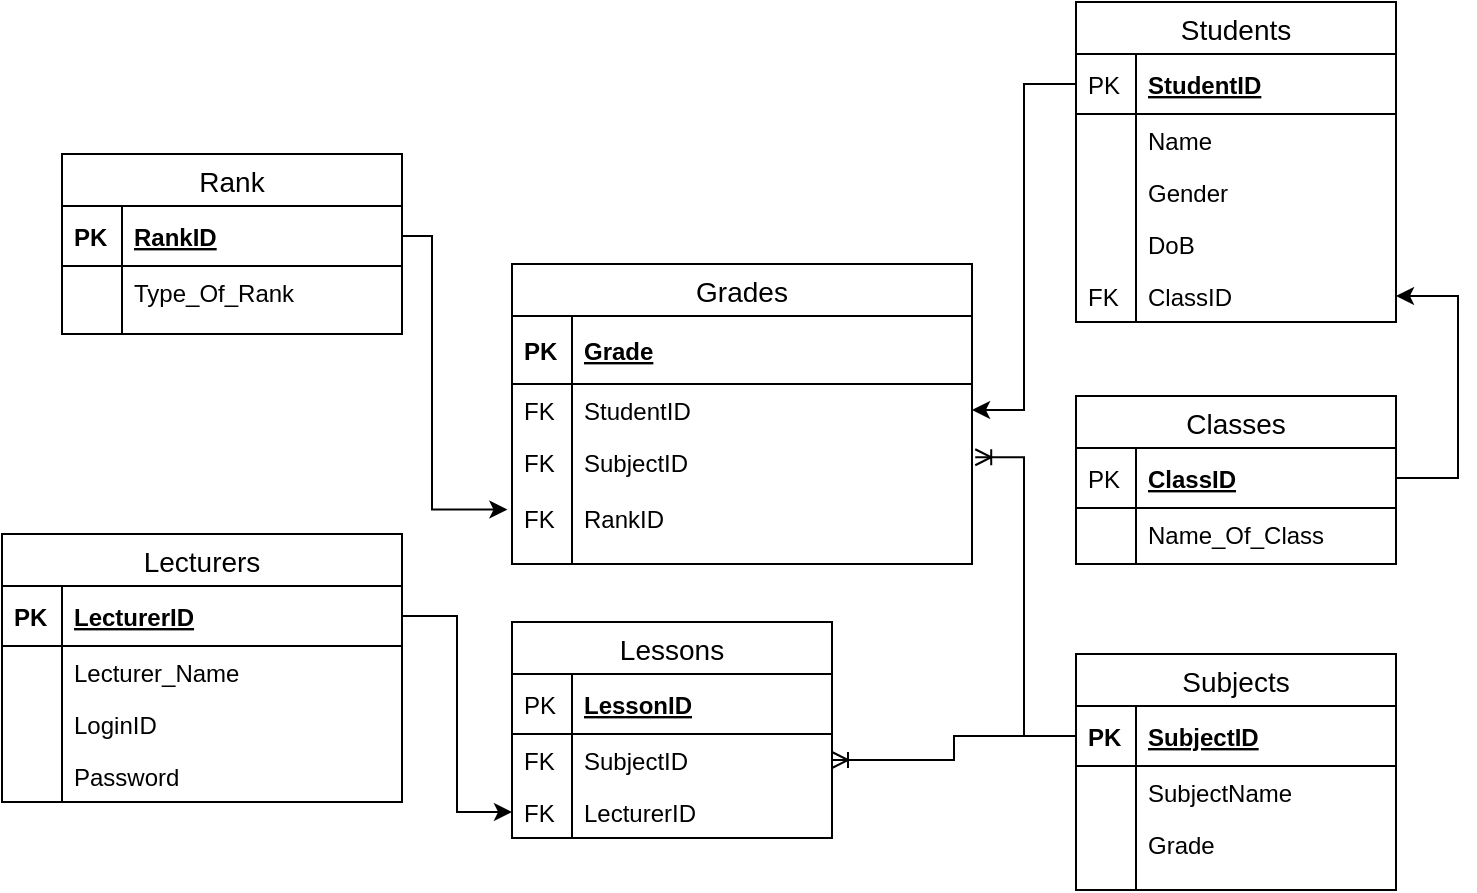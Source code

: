 <mxfile version="13.1.12" type="github"><diagram id="14yVZ4Kn2ZHWJgmBE5YU" name="Page-1"><mxGraphModel dx="778" dy="483" grid="0" gridSize="10" guides="1" tooltips="1" connect="1" arrows="1" fold="1" page="1" pageScale="1" pageWidth="827" pageHeight="1169" math="0" shadow="0"><root><mxCell id="0"/><mxCell id="1" parent="0"/><mxCell id="I7qo2HFaRzFIISWafR0a-22" value="Grades" style="swimlane;fontStyle=0;childLayout=stackLayout;horizontal=1;startSize=26;horizontalStack=0;resizeParent=1;resizeParentMax=0;resizeLast=0;collapsible=1;marginBottom=0;align=center;fontSize=14;" vertex="1" parent="1"><mxGeometry x="280" y="215" width="230" height="150" as="geometry"/></mxCell><mxCell id="I7qo2HFaRzFIISWafR0a-23" value="Grade" style="shape=partialRectangle;top=0;left=0;right=0;bottom=1;align=left;verticalAlign=middle;fillColor=none;spacingLeft=34;spacingRight=4;overflow=hidden;rotatable=0;points=[[0,0.5],[1,0.5]];portConstraint=eastwest;dropTarget=0;fontStyle=5;fontSize=12;" vertex="1" parent="I7qo2HFaRzFIISWafR0a-22"><mxGeometry y="26" width="230" height="34" as="geometry"/></mxCell><mxCell id="I7qo2HFaRzFIISWafR0a-24" value="PK" style="shape=partialRectangle;top=0;left=0;bottom=0;fillColor=none;align=left;verticalAlign=middle;spacingLeft=4;spacingRight=4;overflow=hidden;rotatable=0;points=[];portConstraint=eastwest;part=1;fontSize=12;fontStyle=1" vertex="1" connectable="0" parent="I7qo2HFaRzFIISWafR0a-23"><mxGeometry width="30" height="34" as="geometry"/></mxCell><mxCell id="I7qo2HFaRzFIISWafR0a-27" value="StudentID" style="shape=partialRectangle;top=0;left=0;right=0;bottom=0;align=left;verticalAlign=top;fillColor=none;spacingLeft=34;spacingRight=4;overflow=hidden;rotatable=0;points=[[0,0.5],[1,0.5]];portConstraint=eastwest;dropTarget=0;fontSize=12;" vertex="1" parent="I7qo2HFaRzFIISWafR0a-22"><mxGeometry y="60" width="230" height="26" as="geometry"/></mxCell><mxCell id="I7qo2HFaRzFIISWafR0a-28" value="FK" style="shape=partialRectangle;top=0;left=0;bottom=0;fillColor=none;align=left;verticalAlign=top;spacingLeft=4;spacingRight=4;overflow=hidden;rotatable=0;points=[];portConstraint=eastwest;part=1;fontSize=12;" vertex="1" connectable="0" parent="I7qo2HFaRzFIISWafR0a-27"><mxGeometry width="30" height="26" as="geometry"/></mxCell><mxCell id="I7qo2HFaRzFIISWafR0a-31" value="SubjectID&#10;&#10;RankID&#10;&#10;" style="shape=partialRectangle;top=0;left=0;right=0;bottom=0;align=left;verticalAlign=top;fillColor=none;spacingLeft=34;spacingRight=4;overflow=hidden;rotatable=0;points=[[0,0.5],[1,0.5]];portConstraint=eastwest;dropTarget=0;fontSize=12;" vertex="1" parent="I7qo2HFaRzFIISWafR0a-22"><mxGeometry y="86" width="230" height="64" as="geometry"/></mxCell><mxCell id="I7qo2HFaRzFIISWafR0a-32" value="FK&#10;&#10;FK&#10;&#10;&#10;" style="shape=partialRectangle;top=0;left=0;bottom=0;fillColor=none;align=left;verticalAlign=top;spacingLeft=4;spacingRight=4;overflow=hidden;rotatable=0;points=[];portConstraint=eastwest;part=1;fontSize=12;" vertex="1" connectable="0" parent="I7qo2HFaRzFIISWafR0a-31"><mxGeometry width="30" height="64" as="geometry"/></mxCell><mxCell id="I7qo2HFaRzFIISWafR0a-94" style="edgeStyle=orthogonalEdgeStyle;rounded=0;orthogonalLoop=1;jettySize=auto;html=1;entryX=-0.01;entryY=0.575;entryDx=0;entryDy=0;entryPerimeter=0;exitX=1;exitY=0.5;exitDx=0;exitDy=0;endArrow=classic;endFill=1;" edge="1" parent="1" source="I7qo2HFaRzFIISWafR0a-46" target="I7qo2HFaRzFIISWafR0a-31"><mxGeometry relative="1" as="geometry"><Array as="points"><mxPoint x="240" y="201"/><mxPoint x="240" y="338"/></Array></mxGeometry></mxCell><mxCell id="I7qo2HFaRzFIISWafR0a-97" style="edgeStyle=orthogonalEdgeStyle;rounded=0;orthogonalLoop=1;jettySize=auto;html=1;exitX=1;exitY=0.5;exitDx=0;exitDy=0;entryX=1;entryY=0.5;entryDx=0;entryDy=0;" edge="1" parent="1" source="I7qo2HFaRzFIISWafR0a-68" target="I7qo2HFaRzFIISWafR0a-110"><mxGeometry relative="1" as="geometry"><Array as="points"><mxPoint x="753" y="322"/><mxPoint x="753" y="231"/></Array></mxGeometry></mxCell><mxCell id="I7qo2HFaRzFIISWafR0a-99" style="edgeStyle=orthogonalEdgeStyle;rounded=0;orthogonalLoop=1;jettySize=auto;html=1;entryX=1.007;entryY=0.166;entryDx=0;entryDy=0;entryPerimeter=0;endArrow=ERoneToMany;endFill=0;" edge="1" parent="1" source="I7qo2HFaRzFIISWafR0a-57" target="I7qo2HFaRzFIISWafR0a-31"><mxGeometry relative="1" as="geometry"/></mxCell><mxCell id="I7qo2HFaRzFIISWafR0a-56" value="Subjects" style="swimlane;fontStyle=0;childLayout=stackLayout;horizontal=1;startSize=26;horizontalStack=0;resizeParent=1;resizeParentMax=0;resizeLast=0;collapsible=1;marginBottom=0;align=center;fontSize=14;" vertex="1" parent="1"><mxGeometry x="562" y="410" width="160" height="118" as="geometry"/></mxCell><mxCell id="I7qo2HFaRzFIISWafR0a-57" value="SubjectID" style="shape=partialRectangle;top=0;left=0;right=0;bottom=1;align=left;verticalAlign=middle;fillColor=none;spacingLeft=34;spacingRight=4;overflow=hidden;rotatable=0;points=[[0,0.5],[1,0.5]];portConstraint=eastwest;dropTarget=0;fontStyle=5;fontSize=12;" vertex="1" parent="I7qo2HFaRzFIISWafR0a-56"><mxGeometry y="26" width="160" height="30" as="geometry"/></mxCell><mxCell id="I7qo2HFaRzFIISWafR0a-58" value="PK" style="shape=partialRectangle;top=0;left=0;bottom=0;fillColor=none;align=left;verticalAlign=middle;spacingLeft=4;spacingRight=4;overflow=hidden;rotatable=0;points=[];portConstraint=eastwest;part=1;fontSize=12;fontStyle=1" vertex="1" connectable="0" parent="I7qo2HFaRzFIISWafR0a-57"><mxGeometry width="30" height="30" as="geometry"/></mxCell><mxCell id="I7qo2HFaRzFIISWafR0a-61" value="SubjectName" style="shape=partialRectangle;top=0;left=0;right=0;bottom=0;align=left;verticalAlign=top;fillColor=none;spacingLeft=34;spacingRight=4;overflow=hidden;rotatable=0;points=[[0,0.5],[1,0.5]];portConstraint=eastwest;dropTarget=0;fontSize=12;" vertex="1" parent="I7qo2HFaRzFIISWafR0a-56"><mxGeometry y="56" width="160" height="26" as="geometry"/></mxCell><mxCell id="I7qo2HFaRzFIISWafR0a-62" value="" style="shape=partialRectangle;top=0;left=0;bottom=0;fillColor=none;align=left;verticalAlign=top;spacingLeft=4;spacingRight=4;overflow=hidden;rotatable=0;points=[];portConstraint=eastwest;part=1;fontSize=12;" vertex="1" connectable="0" parent="I7qo2HFaRzFIISWafR0a-61"><mxGeometry width="30" height="26" as="geometry"/></mxCell><mxCell id="I7qo2HFaRzFIISWafR0a-63" value="Grade" style="shape=partialRectangle;top=0;left=0;right=0;bottom=0;align=left;verticalAlign=top;fillColor=none;spacingLeft=34;spacingRight=4;overflow=hidden;rotatable=0;points=[[0,0.5],[1,0.5]];portConstraint=eastwest;dropTarget=0;fontSize=12;" vertex="1" parent="I7qo2HFaRzFIISWafR0a-56"><mxGeometry y="82" width="160" height="26" as="geometry"/></mxCell><mxCell id="I7qo2HFaRzFIISWafR0a-64" value="" style="shape=partialRectangle;top=0;left=0;bottom=0;fillColor=none;align=left;verticalAlign=top;spacingLeft=4;spacingRight=4;overflow=hidden;rotatable=0;points=[];portConstraint=eastwest;part=1;fontSize=12;" vertex="1" connectable="0" parent="I7qo2HFaRzFIISWafR0a-63"><mxGeometry width="30" height="26" as="geometry"/></mxCell><mxCell id="I7qo2HFaRzFIISWafR0a-65" value="" style="shape=partialRectangle;top=0;left=0;right=0;bottom=0;align=left;verticalAlign=top;fillColor=none;spacingLeft=34;spacingRight=4;overflow=hidden;rotatable=0;points=[[0,0.5],[1,0.5]];portConstraint=eastwest;dropTarget=0;fontSize=12;" vertex="1" parent="I7qo2HFaRzFIISWafR0a-56"><mxGeometry y="108" width="160" height="10" as="geometry"/></mxCell><mxCell id="I7qo2HFaRzFIISWafR0a-66" value="" style="shape=partialRectangle;top=0;left=0;bottom=0;fillColor=none;align=left;verticalAlign=top;spacingLeft=4;spacingRight=4;overflow=hidden;rotatable=0;points=[];portConstraint=eastwest;part=1;fontSize=12;" vertex="1" connectable="0" parent="I7qo2HFaRzFIISWafR0a-65"><mxGeometry width="30" height="10" as="geometry"/></mxCell><mxCell id="I7qo2HFaRzFIISWafR0a-67" value="Classes" style="swimlane;fontStyle=0;childLayout=stackLayout;horizontal=1;startSize=26;horizontalStack=0;resizeParent=1;resizeParentMax=0;resizeLast=0;collapsible=1;marginBottom=0;align=center;fontSize=14;" vertex="1" parent="1"><mxGeometry x="562" y="281" width="160" height="84" as="geometry"/></mxCell><mxCell id="I7qo2HFaRzFIISWafR0a-68" value="ClassID" style="shape=partialRectangle;top=0;left=0;right=0;bottom=1;align=left;verticalAlign=middle;fillColor=none;spacingLeft=34;spacingRight=4;overflow=hidden;rotatable=0;points=[[0,0.5],[1,0.5]];portConstraint=eastwest;dropTarget=0;fontStyle=5;fontSize=12;" vertex="1" parent="I7qo2HFaRzFIISWafR0a-67"><mxGeometry y="26" width="160" height="30" as="geometry"/></mxCell><mxCell id="I7qo2HFaRzFIISWafR0a-69" value="PK" style="shape=partialRectangle;top=0;left=0;bottom=0;fillColor=none;align=left;verticalAlign=middle;spacingLeft=4;spacingRight=4;overflow=hidden;rotatable=0;points=[];portConstraint=eastwest;part=1;fontSize=12;" vertex="1" connectable="0" parent="I7qo2HFaRzFIISWafR0a-68"><mxGeometry width="30" height="30" as="geometry"/></mxCell><mxCell id="I7qo2HFaRzFIISWafR0a-70" value="Name_Of_Class" style="shape=partialRectangle;top=0;left=0;right=0;bottom=0;align=left;verticalAlign=top;fillColor=none;spacingLeft=34;spacingRight=4;overflow=hidden;rotatable=0;points=[[0,0.5],[1,0.5]];portConstraint=eastwest;dropTarget=0;fontSize=12;" vertex="1" parent="I7qo2HFaRzFIISWafR0a-67"><mxGeometry y="56" width="160" height="26" as="geometry"/></mxCell><mxCell id="I7qo2HFaRzFIISWafR0a-71" value="" style="shape=partialRectangle;top=0;left=0;bottom=0;fillColor=none;align=left;verticalAlign=top;spacingLeft=4;spacingRight=4;overflow=hidden;rotatable=0;points=[];portConstraint=eastwest;part=1;fontSize=12;" vertex="1" connectable="0" parent="I7qo2HFaRzFIISWafR0a-70"><mxGeometry width="30" height="26" as="geometry"/></mxCell><mxCell id="I7qo2HFaRzFIISWafR0a-72" value="" style="shape=partialRectangle;top=0;left=0;right=0;bottom=0;align=left;verticalAlign=top;fillColor=none;spacingLeft=34;spacingRight=4;overflow=hidden;rotatable=0;points=[[0,0.5],[1,0.5]];portConstraint=eastwest;dropTarget=0;fontSize=12;" vertex="1" parent="I7qo2HFaRzFIISWafR0a-67"><mxGeometry y="82" width="160" height="2" as="geometry"/></mxCell><mxCell id="I7qo2HFaRzFIISWafR0a-73" value="" style="shape=partialRectangle;top=0;left=0;bottom=0;fillColor=none;align=left;verticalAlign=top;spacingLeft=4;spacingRight=4;overflow=hidden;rotatable=0;points=[];portConstraint=eastwest;part=1;fontSize=12;" vertex="1" connectable="0" parent="I7qo2HFaRzFIISWafR0a-72"><mxGeometry width="30" height="2" as="geometry"/></mxCell><mxCell id="I7qo2HFaRzFIISWafR0a-115" style="edgeStyle=orthogonalEdgeStyle;rounded=0;orthogonalLoop=1;jettySize=auto;html=1;exitX=0;exitY=0.5;exitDx=0;exitDy=0;entryX=1;entryY=0.5;entryDx=0;entryDy=0;" edge="1" parent="1" source="I7qo2HFaRzFIISWafR0a-102" target="I7qo2HFaRzFIISWafR0a-27"><mxGeometry relative="1" as="geometry"/></mxCell><mxCell id="I7qo2HFaRzFIISWafR0a-101" value="Students" style="swimlane;fontStyle=0;childLayout=stackLayout;horizontal=1;startSize=26;horizontalStack=0;resizeParent=1;resizeParentMax=0;resizeLast=0;collapsible=1;marginBottom=0;align=center;fontSize=14;" vertex="1" parent="1"><mxGeometry x="562" y="84" width="160" height="160" as="geometry"/></mxCell><mxCell id="I7qo2HFaRzFIISWafR0a-102" value="StudentID" style="shape=partialRectangle;top=0;left=0;right=0;bottom=1;align=left;verticalAlign=middle;fillColor=none;spacingLeft=34;spacingRight=4;overflow=hidden;rotatable=0;points=[[0,0.5],[1,0.5]];portConstraint=eastwest;dropTarget=0;fontStyle=5;fontSize=12;" vertex="1" parent="I7qo2HFaRzFIISWafR0a-101"><mxGeometry y="26" width="160" height="30" as="geometry"/></mxCell><mxCell id="I7qo2HFaRzFIISWafR0a-103" value="PK" style="shape=partialRectangle;top=0;left=0;bottom=0;fillColor=none;align=left;verticalAlign=middle;spacingLeft=4;spacingRight=4;overflow=hidden;rotatable=0;points=[];portConstraint=eastwest;part=1;fontSize=12;" vertex="1" connectable="0" parent="I7qo2HFaRzFIISWafR0a-102"><mxGeometry width="30" height="30" as="geometry"/></mxCell><mxCell id="I7qo2HFaRzFIISWafR0a-104" value="Name" style="shape=partialRectangle;top=0;left=0;right=0;bottom=0;align=left;verticalAlign=top;fillColor=none;spacingLeft=34;spacingRight=4;overflow=hidden;rotatable=0;points=[[0,0.5],[1,0.5]];portConstraint=eastwest;dropTarget=0;fontSize=12;" vertex="1" parent="I7qo2HFaRzFIISWafR0a-101"><mxGeometry y="56" width="160" height="26" as="geometry"/></mxCell><mxCell id="I7qo2HFaRzFIISWafR0a-105" value="" style="shape=partialRectangle;top=0;left=0;bottom=0;fillColor=none;align=left;verticalAlign=top;spacingLeft=4;spacingRight=4;overflow=hidden;rotatable=0;points=[];portConstraint=eastwest;part=1;fontSize=12;" vertex="1" connectable="0" parent="I7qo2HFaRzFIISWafR0a-104"><mxGeometry width="30" height="26" as="geometry"/></mxCell><mxCell id="I7qo2HFaRzFIISWafR0a-106" value="Gender" style="shape=partialRectangle;top=0;left=0;right=0;bottom=0;align=left;verticalAlign=top;fillColor=none;spacingLeft=34;spacingRight=4;overflow=hidden;rotatable=0;points=[[0,0.5],[1,0.5]];portConstraint=eastwest;dropTarget=0;fontSize=12;" vertex="1" parent="I7qo2HFaRzFIISWafR0a-101"><mxGeometry y="82" width="160" height="26" as="geometry"/></mxCell><mxCell id="I7qo2HFaRzFIISWafR0a-107" value="" style="shape=partialRectangle;top=0;left=0;bottom=0;fillColor=none;align=left;verticalAlign=top;spacingLeft=4;spacingRight=4;overflow=hidden;rotatable=0;points=[];portConstraint=eastwest;part=1;fontSize=12;" vertex="1" connectable="0" parent="I7qo2HFaRzFIISWafR0a-106"><mxGeometry width="30" height="26" as="geometry"/></mxCell><mxCell id="I7qo2HFaRzFIISWafR0a-108" value="DoB" style="shape=partialRectangle;top=0;left=0;right=0;bottom=0;align=left;verticalAlign=top;fillColor=none;spacingLeft=34;spacingRight=4;overflow=hidden;rotatable=0;points=[[0,0.5],[1,0.5]];portConstraint=eastwest;dropTarget=0;fontSize=12;" vertex="1" parent="I7qo2HFaRzFIISWafR0a-101"><mxGeometry y="108" width="160" height="26" as="geometry"/></mxCell><mxCell id="I7qo2HFaRzFIISWafR0a-109" value="" style="shape=partialRectangle;top=0;left=0;bottom=0;fillColor=none;align=left;verticalAlign=top;spacingLeft=4;spacingRight=4;overflow=hidden;rotatable=0;points=[];portConstraint=eastwest;part=1;fontSize=12;" vertex="1" connectable="0" parent="I7qo2HFaRzFIISWafR0a-108"><mxGeometry width="30" height="26" as="geometry"/></mxCell><mxCell id="I7qo2HFaRzFIISWafR0a-110" value="ClassID" style="shape=partialRectangle;top=0;left=0;right=0;bottom=0;align=left;verticalAlign=top;fillColor=none;spacingLeft=34;spacingRight=4;overflow=hidden;rotatable=0;points=[[0,0.5],[1,0.5]];portConstraint=eastwest;dropTarget=0;fontSize=12;" vertex="1" parent="I7qo2HFaRzFIISWafR0a-101"><mxGeometry y="134" width="160" height="26" as="geometry"/></mxCell><mxCell id="I7qo2HFaRzFIISWafR0a-111" value="FK" style="shape=partialRectangle;top=0;left=0;bottom=0;fillColor=none;align=left;verticalAlign=top;spacingLeft=4;spacingRight=4;overflow=hidden;rotatable=0;points=[];portConstraint=eastwest;part=1;fontSize=12;" vertex="1" connectable="0" parent="I7qo2HFaRzFIISWafR0a-110"><mxGeometry width="30" height="26" as="geometry"/></mxCell><mxCell id="I7qo2HFaRzFIISWafR0a-119" value="Lessons" style="swimlane;fontStyle=0;childLayout=stackLayout;horizontal=1;startSize=26;horizontalStack=0;resizeParent=1;resizeParentMax=0;resizeLast=0;collapsible=1;marginBottom=0;align=center;fontSize=14;" vertex="1" parent="1"><mxGeometry x="280" y="394" width="160" height="108" as="geometry"/></mxCell><mxCell id="I7qo2HFaRzFIISWafR0a-120" value="LessonID" style="shape=partialRectangle;top=0;left=0;right=0;bottom=1;align=left;verticalAlign=middle;fillColor=none;spacingLeft=34;spacingRight=4;overflow=hidden;rotatable=0;points=[[0,0.5],[1,0.5]];portConstraint=eastwest;dropTarget=0;fontStyle=5;fontSize=12;" vertex="1" parent="I7qo2HFaRzFIISWafR0a-119"><mxGeometry y="26" width="160" height="30" as="geometry"/></mxCell><mxCell id="I7qo2HFaRzFIISWafR0a-121" value="PK" style="shape=partialRectangle;top=0;left=0;bottom=0;fillColor=none;align=left;verticalAlign=middle;spacingLeft=4;spacingRight=4;overflow=hidden;rotatable=0;points=[];portConstraint=eastwest;part=1;fontSize=12;" vertex="1" connectable="0" parent="I7qo2HFaRzFIISWafR0a-120"><mxGeometry width="30" height="30" as="geometry"/></mxCell><mxCell id="I7qo2HFaRzFIISWafR0a-122" value="SubjectID" style="shape=partialRectangle;top=0;left=0;right=0;bottom=0;align=left;verticalAlign=top;fillColor=none;spacingLeft=34;spacingRight=4;overflow=hidden;rotatable=0;points=[[0,0.5],[1,0.5]];portConstraint=eastwest;dropTarget=0;fontSize=12;" vertex="1" parent="I7qo2HFaRzFIISWafR0a-119"><mxGeometry y="56" width="160" height="26" as="geometry"/></mxCell><mxCell id="I7qo2HFaRzFIISWafR0a-123" value="FK" style="shape=partialRectangle;top=0;left=0;bottom=0;fillColor=none;align=left;verticalAlign=top;spacingLeft=4;spacingRight=4;overflow=hidden;rotatable=0;points=[];portConstraint=eastwest;part=1;fontSize=12;" vertex="1" connectable="0" parent="I7qo2HFaRzFIISWafR0a-122"><mxGeometry width="30" height="26" as="geometry"/></mxCell><mxCell id="I7qo2HFaRzFIISWafR0a-124" value="LecturerID" style="shape=partialRectangle;top=0;left=0;right=0;bottom=0;align=left;verticalAlign=top;fillColor=none;spacingLeft=34;spacingRight=4;overflow=hidden;rotatable=0;points=[[0,0.5],[1,0.5]];portConstraint=eastwest;dropTarget=0;fontSize=12;" vertex="1" parent="I7qo2HFaRzFIISWafR0a-119"><mxGeometry y="82" width="160" height="26" as="geometry"/></mxCell><mxCell id="I7qo2HFaRzFIISWafR0a-125" value="FK" style="shape=partialRectangle;top=0;left=0;bottom=0;fillColor=none;align=left;verticalAlign=top;spacingLeft=4;spacingRight=4;overflow=hidden;rotatable=0;points=[];portConstraint=eastwest;part=1;fontSize=12;" vertex="1" connectable="0" parent="I7qo2HFaRzFIISWafR0a-124"><mxGeometry width="30" height="26" as="geometry"/></mxCell><mxCell id="I7qo2HFaRzFIISWafR0a-130" style="edgeStyle=orthogonalEdgeStyle;rounded=0;orthogonalLoop=1;jettySize=auto;html=1;exitX=1;exitY=0.5;exitDx=0;exitDy=0;entryX=0;entryY=0.5;entryDx=0;entryDy=0;endArrow=classic;endFill=1;" edge="1" parent="1" source="I7qo2HFaRzFIISWafR0a-12" target="I7qo2HFaRzFIISWafR0a-124"><mxGeometry relative="1" as="geometry"/></mxCell><mxCell id="I7qo2HFaRzFIISWafR0a-132" style="edgeStyle=orthogonalEdgeStyle;rounded=0;orthogonalLoop=1;jettySize=auto;html=1;exitX=0;exitY=0.5;exitDx=0;exitDy=0;entryX=1;entryY=0.5;entryDx=0;entryDy=0;endArrow=ERoneToMany;endFill=0;" edge="1" parent="1" source="I7qo2HFaRzFIISWafR0a-57" target="I7qo2HFaRzFIISWafR0a-122"><mxGeometry relative="1" as="geometry"/></mxCell><mxCell id="I7qo2HFaRzFIISWafR0a-45" value="Rank" style="swimlane;fontStyle=0;childLayout=stackLayout;horizontal=1;startSize=26;horizontalStack=0;resizeParent=1;resizeParentMax=0;resizeLast=0;collapsible=1;marginBottom=0;align=center;fontSize=14;" vertex="1" parent="1"><mxGeometry x="55" y="160" width="170" height="90" as="geometry"/></mxCell><mxCell id="I7qo2HFaRzFIISWafR0a-46" value="RankID" style="shape=partialRectangle;top=0;left=0;right=0;bottom=1;align=left;verticalAlign=middle;fillColor=none;spacingLeft=34;spacingRight=4;overflow=hidden;rotatable=0;points=[[0,0.5],[1,0.5]];portConstraint=eastwest;dropTarget=0;fontStyle=5;fontSize=12;" vertex="1" parent="I7qo2HFaRzFIISWafR0a-45"><mxGeometry y="26" width="170" height="30" as="geometry"/></mxCell><mxCell id="I7qo2HFaRzFIISWafR0a-47" value="PK" style="shape=partialRectangle;top=0;left=0;bottom=0;fillColor=none;align=left;verticalAlign=middle;spacingLeft=4;spacingRight=4;overflow=hidden;rotatable=0;points=[];portConstraint=eastwest;part=1;fontSize=12;fontStyle=1" vertex="1" connectable="0" parent="I7qo2HFaRzFIISWafR0a-46"><mxGeometry width="30" height="30" as="geometry"/></mxCell><mxCell id="I7qo2HFaRzFIISWafR0a-54" value="Type_Of_Rank&#10;&#10;" style="shape=partialRectangle;top=0;left=0;right=0;bottom=0;align=left;verticalAlign=top;fillColor=none;spacingLeft=34;spacingRight=4;overflow=hidden;rotatable=0;points=[[0,0.5],[1,0.5]];portConstraint=eastwest;dropTarget=0;fontSize=12;" vertex="1" parent="I7qo2HFaRzFIISWafR0a-45"><mxGeometry y="56" width="170" height="34" as="geometry"/></mxCell><mxCell id="I7qo2HFaRzFIISWafR0a-55" value="" style="shape=partialRectangle;top=0;left=0;bottom=0;fillColor=none;align=left;verticalAlign=top;spacingLeft=4;spacingRight=4;overflow=hidden;rotatable=0;points=[];portConstraint=eastwest;part=1;fontSize=12;" vertex="1" connectable="0" parent="I7qo2HFaRzFIISWafR0a-54"><mxGeometry width="30" height="34" as="geometry"/></mxCell><mxCell id="I7qo2HFaRzFIISWafR0a-11" value="Lecturers" style="swimlane;fontStyle=0;childLayout=stackLayout;horizontal=1;startSize=26;horizontalStack=0;resizeParent=1;resizeParentMax=0;resizeLast=0;collapsible=1;marginBottom=0;align=center;fontSize=14;" vertex="1" parent="1"><mxGeometry x="25" y="350" width="200" height="134" as="geometry"/></mxCell><mxCell id="I7qo2HFaRzFIISWafR0a-12" value="LecturerID" style="shape=partialRectangle;top=0;left=0;right=0;bottom=1;align=left;verticalAlign=middle;fillColor=none;spacingLeft=34;spacingRight=4;overflow=hidden;rotatable=0;points=[[0,0.5],[1,0.5]];portConstraint=eastwest;dropTarget=0;fontStyle=5;fontSize=12;" vertex="1" parent="I7qo2HFaRzFIISWafR0a-11"><mxGeometry y="26" width="200" height="30" as="geometry"/></mxCell><mxCell id="I7qo2HFaRzFIISWafR0a-13" value="PK" style="shape=partialRectangle;top=0;left=0;bottom=0;fillColor=none;align=left;verticalAlign=middle;spacingLeft=4;spacingRight=4;overflow=hidden;rotatable=0;points=[];portConstraint=eastwest;part=1;fontSize=12;fontStyle=1" vertex="1" connectable="0" parent="I7qo2HFaRzFIISWafR0a-12"><mxGeometry width="30" height="30" as="geometry"/></mxCell><mxCell id="I7qo2HFaRzFIISWafR0a-14" value="Lecturer_Name" style="shape=partialRectangle;top=0;left=0;right=0;bottom=0;align=left;verticalAlign=top;fillColor=none;spacingLeft=34;spacingRight=4;overflow=hidden;rotatable=0;points=[[0,0.5],[1,0.5]];portConstraint=eastwest;dropTarget=0;fontSize=12;" vertex="1" parent="I7qo2HFaRzFIISWafR0a-11"><mxGeometry y="56" width="200" height="26" as="geometry"/></mxCell><mxCell id="I7qo2HFaRzFIISWafR0a-15" value="" style="shape=partialRectangle;top=0;left=0;bottom=0;fillColor=none;align=left;verticalAlign=top;spacingLeft=4;spacingRight=4;overflow=hidden;rotatable=0;points=[];portConstraint=eastwest;part=1;fontSize=12;" vertex="1" connectable="0" parent="I7qo2HFaRzFIISWafR0a-14"><mxGeometry width="30" height="26" as="geometry"/></mxCell><mxCell id="I7qo2HFaRzFIISWafR0a-16" value="LoginID" style="shape=partialRectangle;top=0;left=0;right=0;bottom=0;align=left;verticalAlign=top;fillColor=none;spacingLeft=34;spacingRight=4;overflow=hidden;rotatable=0;points=[[0,0.5],[1,0.5]];portConstraint=eastwest;dropTarget=0;fontSize=12;" vertex="1" parent="I7qo2HFaRzFIISWafR0a-11"><mxGeometry y="82" width="200" height="26" as="geometry"/></mxCell><mxCell id="I7qo2HFaRzFIISWafR0a-17" value="" style="shape=partialRectangle;top=0;left=0;bottom=0;fillColor=none;align=left;verticalAlign=top;spacingLeft=4;spacingRight=4;overflow=hidden;rotatable=0;points=[];portConstraint=eastwest;part=1;fontSize=12;" vertex="1" connectable="0" parent="I7qo2HFaRzFIISWafR0a-16"><mxGeometry width="30" height="26" as="geometry"/></mxCell><mxCell id="I7qo2HFaRzFIISWafR0a-18" value="Password" style="shape=partialRectangle;top=0;left=0;right=0;bottom=0;align=left;verticalAlign=top;fillColor=none;spacingLeft=34;spacingRight=4;overflow=hidden;rotatable=0;points=[[0,0.5],[1,0.5]];portConstraint=eastwest;dropTarget=0;fontSize=12;" vertex="1" parent="I7qo2HFaRzFIISWafR0a-11"><mxGeometry y="108" width="200" height="26" as="geometry"/></mxCell><mxCell id="I7qo2HFaRzFIISWafR0a-19" value="" style="shape=partialRectangle;top=0;left=0;bottom=0;fillColor=none;align=left;verticalAlign=top;spacingLeft=4;spacingRight=4;overflow=hidden;rotatable=0;points=[];portConstraint=eastwest;part=1;fontSize=12;" vertex="1" connectable="0" parent="I7qo2HFaRzFIISWafR0a-18"><mxGeometry width="30" height="26" as="geometry"/></mxCell></root></mxGraphModel></diagram></mxfile>